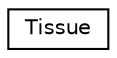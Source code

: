 digraph "Graphical Class Hierarchy"
{
 // LATEX_PDF_SIZE
  edge [fontname="Helvetica",fontsize="10",labelfontname="Helvetica",labelfontsize="10"];
  node [fontname="Helvetica",fontsize="10",shape=record];
  rankdir="LR";
  Node0 [label="Tissue",height=0.2,width=0.4,color="black", fillcolor="white", style="filled",URL="$class_tissue.html",tooltip="A tissue class to represent cylindrical tissue in 3D space."];
}
